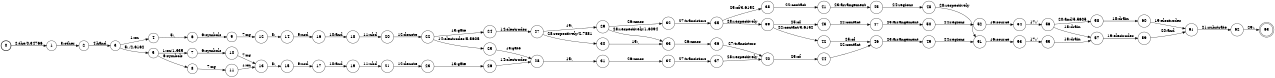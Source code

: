 digraph FST {
rankdir = LR;
size = "8.5,11";
label = "";
center = 1;
orientation = Portrait;
ranksep = "0.4";
nodesep = "0.25";
0 [label = "0", shape = circle, style = bold, fontsize = 14]
	0 -> 1 [label = "2:the/0.34766", fontsize = 14];
1 [label = "1", shape = circle, style = solid, fontsize = 14]
	1 -> 2 [label = "3:other", fontsize = 14];
2 [label = "2", shape = circle, style = solid, fontsize = 14]
	2 -> 3 [label = "4:hand", fontsize = 14];
3 [label = "3", shape = circle, style = solid, fontsize = 14]
	3 -> 4 [label = "1:on", fontsize = 14];
	3 -> 5 [label = "5:,/2.6162", fontsize = 14];
4 [label = "4", shape = circle, style = solid, fontsize = 14]
	4 -> 6 [label = "5:,", fontsize = 14];
5 [label = "5", shape = circle, style = solid, fontsize = 14]
	5 -> 7 [label = "1:on/1.335", fontsize = 14];
	5 -> 8 [label = "6:symbols", fontsize = 14];
6 [label = "6", shape = circle, style = solid, fontsize = 14]
	6 -> 9 [label = "6:symbols", fontsize = 14];
7 [label = "7", shape = circle, style = solid, fontsize = 14]
	7 -> 10 [label = "6:symbols", fontsize = 14];
8 [label = "8", shape = circle, style = solid, fontsize = 14]
	8 -> 11 [label = "7:ng", fontsize = 14];
9 [label = "9", shape = circle, style = solid, fontsize = 14]
	9 -> 12 [label = "7:ng", fontsize = 14];
10 [label = "10", shape = circle, style = solid, fontsize = 14]
	10 -> 13 [label = "7:ng", fontsize = 14];
11 [label = "11", shape = circle, style = solid, fontsize = 14]
	11 -> 13 [label = "1:on", fontsize = 14];
12 [label = "12", shape = circle, style = solid, fontsize = 14]
	12 -> 14 [label = "8:,", fontsize = 14];
13 [label = "13", shape = circle, style = solid, fontsize = 14]
	13 -> 15 [label = "8:,", fontsize = 14];
14 [label = "14", shape = circle, style = solid, fontsize = 14]
	14 -> 16 [label = "9:nsd", fontsize = 14];
15 [label = "15", shape = circle, style = solid, fontsize = 14]
	15 -> 17 [label = "9:nsd", fontsize = 14];
16 [label = "16", shape = circle, style = solid, fontsize = 14]
	16 -> 18 [label = "10:and", fontsize = 14];
17 [label = "17", shape = circle, style = solid, fontsize = 14]
	17 -> 19 [label = "10:and", fontsize = 14];
18 [label = "18", shape = circle, style = solid, fontsize = 14]
	18 -> 20 [label = "11:nbd", fontsize = 14];
19 [label = "19", shape = circle, style = solid, fontsize = 14]
	19 -> 21 [label = "11:nbd", fontsize = 14];
20 [label = "20", shape = circle, style = solid, fontsize = 14]
	20 -> 22 [label = "12:denote", fontsize = 14];
21 [label = "21", shape = circle, style = solid, fontsize = 14]
	21 -> 23 [label = "12:denote", fontsize = 14];
22 [label = "22", shape = circle, style = solid, fontsize = 14]
	22 -> 24 [label = "13:gate", fontsize = 14];
	22 -> 25 [label = "14:electrodes/5.5605", fontsize = 14];
23 [label = "23", shape = circle, style = solid, fontsize = 14]
	23 -> 26 [label = "13:gate", fontsize = 14];
24 [label = "24", shape = circle, style = solid, fontsize = 14]
	24 -> 27 [label = "14:electrodes", fontsize = 14];
25 [label = "25", shape = circle, style = solid, fontsize = 14]
	25 -> 28 [label = "13:gate", fontsize = 14];
26 [label = "26", shape = circle, style = solid, fontsize = 14]
	26 -> 28 [label = "14:electrodes", fontsize = 14];
27 [label = "27", shape = circle, style = solid, fontsize = 14]
	27 -> 29 [label = "15:,", fontsize = 14];
	27 -> 30 [label = "28:respectively/2.7881", fontsize = 14];
28 [label = "28", shape = circle, style = solid, fontsize = 14]
	28 -> 31 [label = "15:,", fontsize = 14];
29 [label = "29", shape = circle, style = solid, fontsize = 14]
	29 -> 32 [label = "26:nmos", fontsize = 14];
	29 -> 33 [label = "28:respectively/1.6094", fontsize = 14];
30 [label = "30", shape = circle, style = solid, fontsize = 14]
	30 -> 33 [label = "15:,", fontsize = 14];
31 [label = "31", shape = circle, style = solid, fontsize = 14]
	31 -> 34 [label = "26:nmos", fontsize = 14];
32 [label = "32", shape = circle, style = solid, fontsize = 14]
	32 -> 35 [label = "27:transistors", fontsize = 14];
33 [label = "33", shape = circle, style = solid, fontsize = 14]
	33 -> 36 [label = "26:nmos", fontsize = 14];
34 [label = "34", shape = circle, style = solid, fontsize = 14]
	34 -> 37 [label = "27:transistors", fontsize = 14];
35 [label = "35", shape = circle, style = solid, fontsize = 14]
	35 -> 38 [label = "25:of/3.6152", fontsize = 14];
	35 -> 39 [label = "28:respectively", fontsize = 14];
36 [label = "36", shape = circle, style = solid, fontsize = 14]
	36 -> 40 [label = "27:transistors", fontsize = 14];
37 [label = "37", shape = circle, style = solid, fontsize = 14]
	37 -> 40 [label = "28:respectively", fontsize = 14];
38 [label = "38", shape = circle, style = solid, fontsize = 14]
	38 -> 41 [label = "22:contact", fontsize = 14];
39 [label = "39", shape = circle, style = solid, fontsize = 14]
	39 -> 42 [label = "22:contact/3.6152", fontsize = 14];
	39 -> 43 [label = "25:of", fontsize = 14];
40 [label = "40", shape = circle, style = solid, fontsize = 14]
	40 -> 44 [label = "25:of", fontsize = 14];
41 [label = "41", shape = circle, style = solid, fontsize = 14]
	41 -> 45 [label = "23:arrangement", fontsize = 14];
42 [label = "42", shape = circle, style = solid, fontsize = 14]
	42 -> 46 [label = "25:of", fontsize = 14];
43 [label = "43", shape = circle, style = solid, fontsize = 14]
	43 -> 47 [label = "22:contact", fontsize = 14];
44 [label = "44", shape = circle, style = solid, fontsize = 14]
	44 -> 46 [label = "22:contact", fontsize = 14];
45 [label = "45", shape = circle, style = solid, fontsize = 14]
	45 -> 48 [label = "24:regions", fontsize = 14];
46 [label = "46", shape = circle, style = solid, fontsize = 14]
	46 -> 49 [label = "23:arrangement", fontsize = 14];
47 [label = "47", shape = circle, style = solid, fontsize = 14]
	47 -> 50 [label = "23:arrangement", fontsize = 14];
48 [label = "48", shape = circle, style = solid, fontsize = 14]
	48 -> 51 [label = "28:respectively", fontsize = 14];
49 [label = "49", shape = circle, style = solid, fontsize = 14]
	49 -> 51 [label = "24:regions", fontsize = 14];
50 [label = "50", shape = circle, style = solid, fontsize = 14]
	50 -> 52 [label = "24:regions", fontsize = 14];
51 [label = "51", shape = circle, style = solid, fontsize = 14]
	51 -> 53 [label = "16:source", fontsize = 14];
52 [label = "52", shape = circle, style = solid, fontsize = 14]
	52 -> 54 [label = "16:source", fontsize = 14];
53 [label = "53", shape = circle, style = solid, fontsize = 14]
	53 -> 55 [label = "17:/", fontsize = 14];
54 [label = "54", shape = circle, style = solid, fontsize = 14]
	54 -> 56 [label = "17:/", fontsize = 14];
55 [label = "55", shape = circle, style = solid, fontsize = 14]
	55 -> 57 [label = "18:drain", fontsize = 14];
56 [label = "56", shape = circle, style = solid, fontsize = 14]
	56 -> 58 [label = "20:and/5.5605", fontsize = 14];
	56 -> 57 [label = "18:drain", fontsize = 14];
57 [label = "57", shape = circle, style = solid, fontsize = 14]
	57 -> 59 [label = "19:electrodes", fontsize = 14];
58 [label = "58", shape = circle, style = solid, fontsize = 14]
	58 -> 60 [label = "18:drain", fontsize = 14];
59 [label = "59", shape = circle, style = solid, fontsize = 14]
	59 -> 61 [label = "20:and", fontsize = 14];
60 [label = "60", shape = circle, style = solid, fontsize = 14]
	60 -> 61 [label = "19:electrodes", fontsize = 14];
61 [label = "61", shape = circle, style = solid, fontsize = 14]
	61 -> 62 [label = "21:substrate", fontsize = 14];
62 [label = "62", shape = circle, style = solid, fontsize = 14]
	62 -> 63 [label = "29:.", fontsize = 14];
63 [label = "63", shape = doublecircle, style = solid, fontsize = 14]
}

